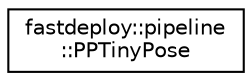 digraph "Graphical Class Hierarchy"
{
  edge [fontname="Helvetica",fontsize="10",labelfontname="Helvetica",labelfontsize="10"];
  node [fontname="Helvetica",fontsize="10",shape=record];
  rankdir="LR";
  Node1 [label="fastdeploy::pipeline\l::PPTinyPose",height=0.2,width=0.4,color="black", fillcolor="white", style="filled",URL="$classfastdeploy_1_1pipeline_1_1PPTinyPose.html",tooltip="PPTinyPose Pipeline object used when to load a detection model + pptinypose model. "];
}
